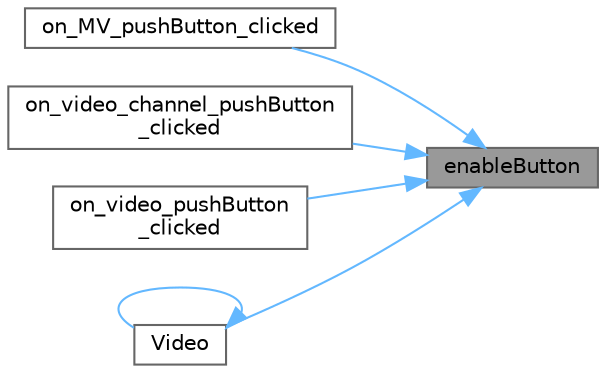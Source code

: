 digraph "enableButton"
{
 // LATEX_PDF_SIZE
  bgcolor="transparent";
  edge [fontname=Helvetica,fontsize=10,labelfontname=Helvetica,labelfontsize=10];
  node [fontname=Helvetica,fontsize=10,shape=box,height=0.2,width=0.4];
  rankdir="RL";
  Node1 [id="Node000001",label="enableButton",height=0.2,width=0.4,color="gray40", fillcolor="grey60", style="filled", fontcolor="black",tooltip="启用或禁用按钮"];
  Node1 -> Node2 [id="edge1_Node000001_Node000002",dir="back",color="steelblue1",style="solid",tooltip=" "];
  Node2 [id="Node000002",label="on_MV_pushButton_clicked",height=0.2,width=0.4,color="grey40", fillcolor="white", style="filled",URL="$class_video.html#a1c5c9388d8b2764c2680ec4bb8b11de0",tooltip="处理 MV 按钮点击"];
  Node1 -> Node3 [id="edge2_Node000001_Node000003",dir="back",color="steelblue1",style="solid",tooltip=" "];
  Node3 [id="Node000003",label="on_video_channel_pushButton\l_clicked",height=0.2,width=0.4,color="grey40", fillcolor="white", style="filled",URL="$class_video.html#a0a9c171f1034711a98155acba87e3804",tooltip="处理视频频道按钮点击"];
  Node1 -> Node4 [id="edge3_Node000001_Node000004",dir="back",color="steelblue1",style="solid",tooltip=" "];
  Node4 [id="Node000004",label="on_video_pushButton\l_clicked",height=0.2,width=0.4,color="grey40", fillcolor="white", style="filled",URL="$class_video.html#aefd2692091cb656b018d02fd286e0c25",tooltip="处理视频按钮点击"];
  Node1 -> Node5 [id="edge4_Node000001_Node000005",dir="back",color="steelblue1",style="solid",tooltip=" "];
  Node5 [id="Node000005",label="Video",height=0.2,width=0.4,color="grey40", fillcolor="white", style="filled",URL="$class_video.html#a5d96128f407e3b6b3725d20c097f8a97",tooltip="构造函数，初始化视频界面"];
  Node5 -> Node5 [id="edge5_Node000005_Node000005",dir="back",color="steelblue1",style="solid",tooltip=" "];
}
